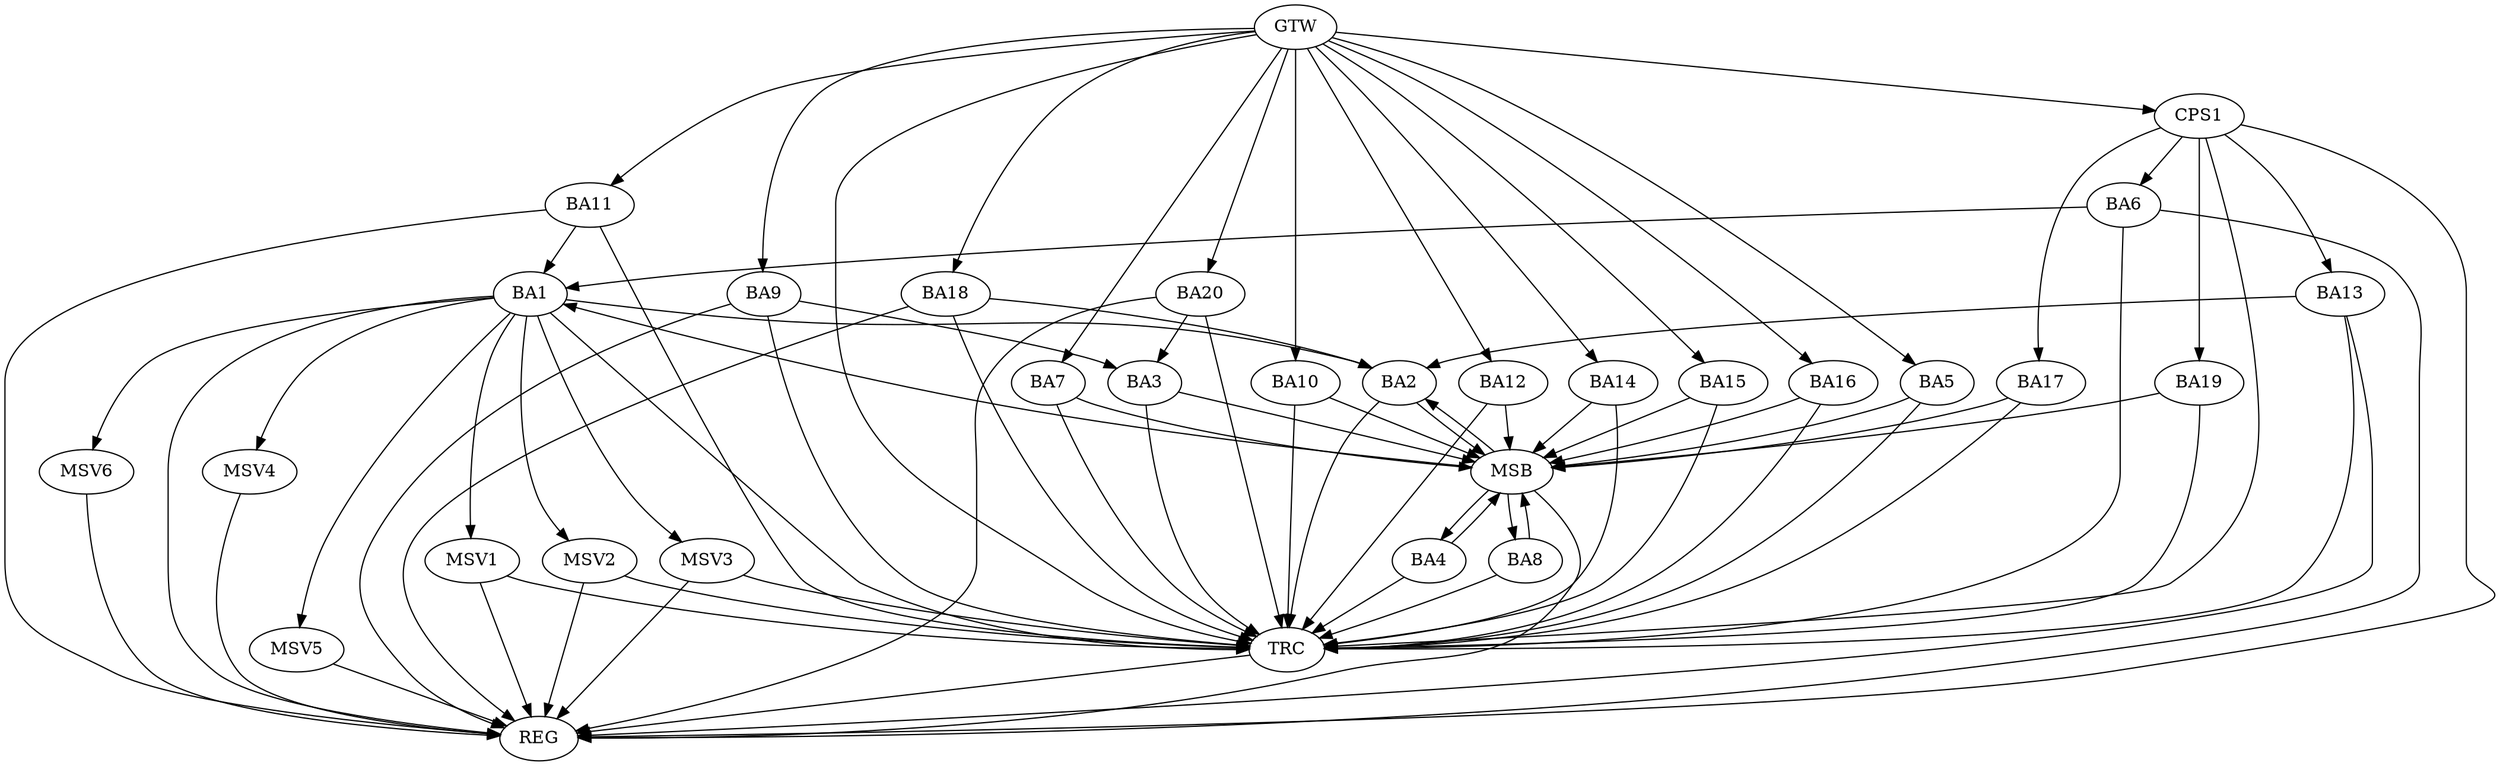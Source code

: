 strict digraph G {
  BA1 [ label="BA1" ];
  BA2 [ label="BA2" ];
  BA3 [ label="BA3" ];
  BA4 [ label="BA4" ];
  BA5 [ label="BA5" ];
  BA6 [ label="BA6" ];
  BA7 [ label="BA7" ];
  BA8 [ label="BA8" ];
  BA9 [ label="BA9" ];
  BA10 [ label="BA10" ];
  BA11 [ label="BA11" ];
  BA12 [ label="BA12" ];
  BA13 [ label="BA13" ];
  BA14 [ label="BA14" ];
  BA15 [ label="BA15" ];
  BA16 [ label="BA16" ];
  BA17 [ label="BA17" ];
  BA18 [ label="BA18" ];
  BA19 [ label="BA19" ];
  BA20 [ label="BA20" ];
  CPS1 [ label="CPS1" ];
  GTW [ label="GTW" ];
  REG [ label="REG" ];
  MSB [ label="MSB" ];
  TRC [ label="TRC" ];
  MSV1 [ label="MSV1" ];
  MSV2 [ label="MSV2" ];
  MSV3 [ label="MSV3" ];
  MSV4 [ label="MSV4" ];
  MSV5 [ label="MSV5" ];
  MSV6 [ label="MSV6" ];
  BA1 -> BA2;
  BA6 -> BA1;
  BA9 -> BA3;
  BA11 -> BA1;
  BA13 -> BA2;
  BA18 -> BA2;
  BA20 -> BA3;
  CPS1 -> BA13;
  CPS1 -> BA19;
  CPS1 -> BA6;
  CPS1 -> BA17;
  GTW -> BA5;
  GTW -> BA7;
  GTW -> BA9;
  GTW -> BA10;
  GTW -> BA11;
  GTW -> BA12;
  GTW -> BA14;
  GTW -> BA15;
  GTW -> BA16;
  GTW -> BA18;
  GTW -> BA20;
  GTW -> CPS1;
  BA1 -> REG;
  BA6 -> REG;
  BA9 -> REG;
  BA11 -> REG;
  BA13 -> REG;
  BA18 -> REG;
  BA20 -> REG;
  CPS1 -> REG;
  BA2 -> MSB;
  MSB -> BA1;
  MSB -> REG;
  BA3 -> MSB;
  MSB -> BA2;
  BA4 -> MSB;
  BA5 -> MSB;
  BA7 -> MSB;
  BA8 -> MSB;
  BA10 -> MSB;
  BA12 -> MSB;
  BA14 -> MSB;
  MSB -> BA4;
  BA15 -> MSB;
  BA16 -> MSB;
  BA17 -> MSB;
  MSB -> BA8;
  BA19 -> MSB;
  BA1 -> TRC;
  BA2 -> TRC;
  BA3 -> TRC;
  BA4 -> TRC;
  BA5 -> TRC;
  BA6 -> TRC;
  BA7 -> TRC;
  BA8 -> TRC;
  BA9 -> TRC;
  BA10 -> TRC;
  BA11 -> TRC;
  BA12 -> TRC;
  BA13 -> TRC;
  BA14 -> TRC;
  BA15 -> TRC;
  BA16 -> TRC;
  BA17 -> TRC;
  BA18 -> TRC;
  BA19 -> TRC;
  BA20 -> TRC;
  CPS1 -> TRC;
  GTW -> TRC;
  TRC -> REG;
  BA1 -> MSV1;
  MSV1 -> REG;
  MSV1 -> TRC;
  BA1 -> MSV2;
  MSV2 -> REG;
  MSV2 -> TRC;
  BA1 -> MSV3;
  MSV3 -> REG;
  MSV3 -> TRC;
  BA1 -> MSV4;
  MSV4 -> REG;
  BA1 -> MSV5;
  MSV5 -> REG;
  BA1 -> MSV6;
  MSV6 -> REG;
}
